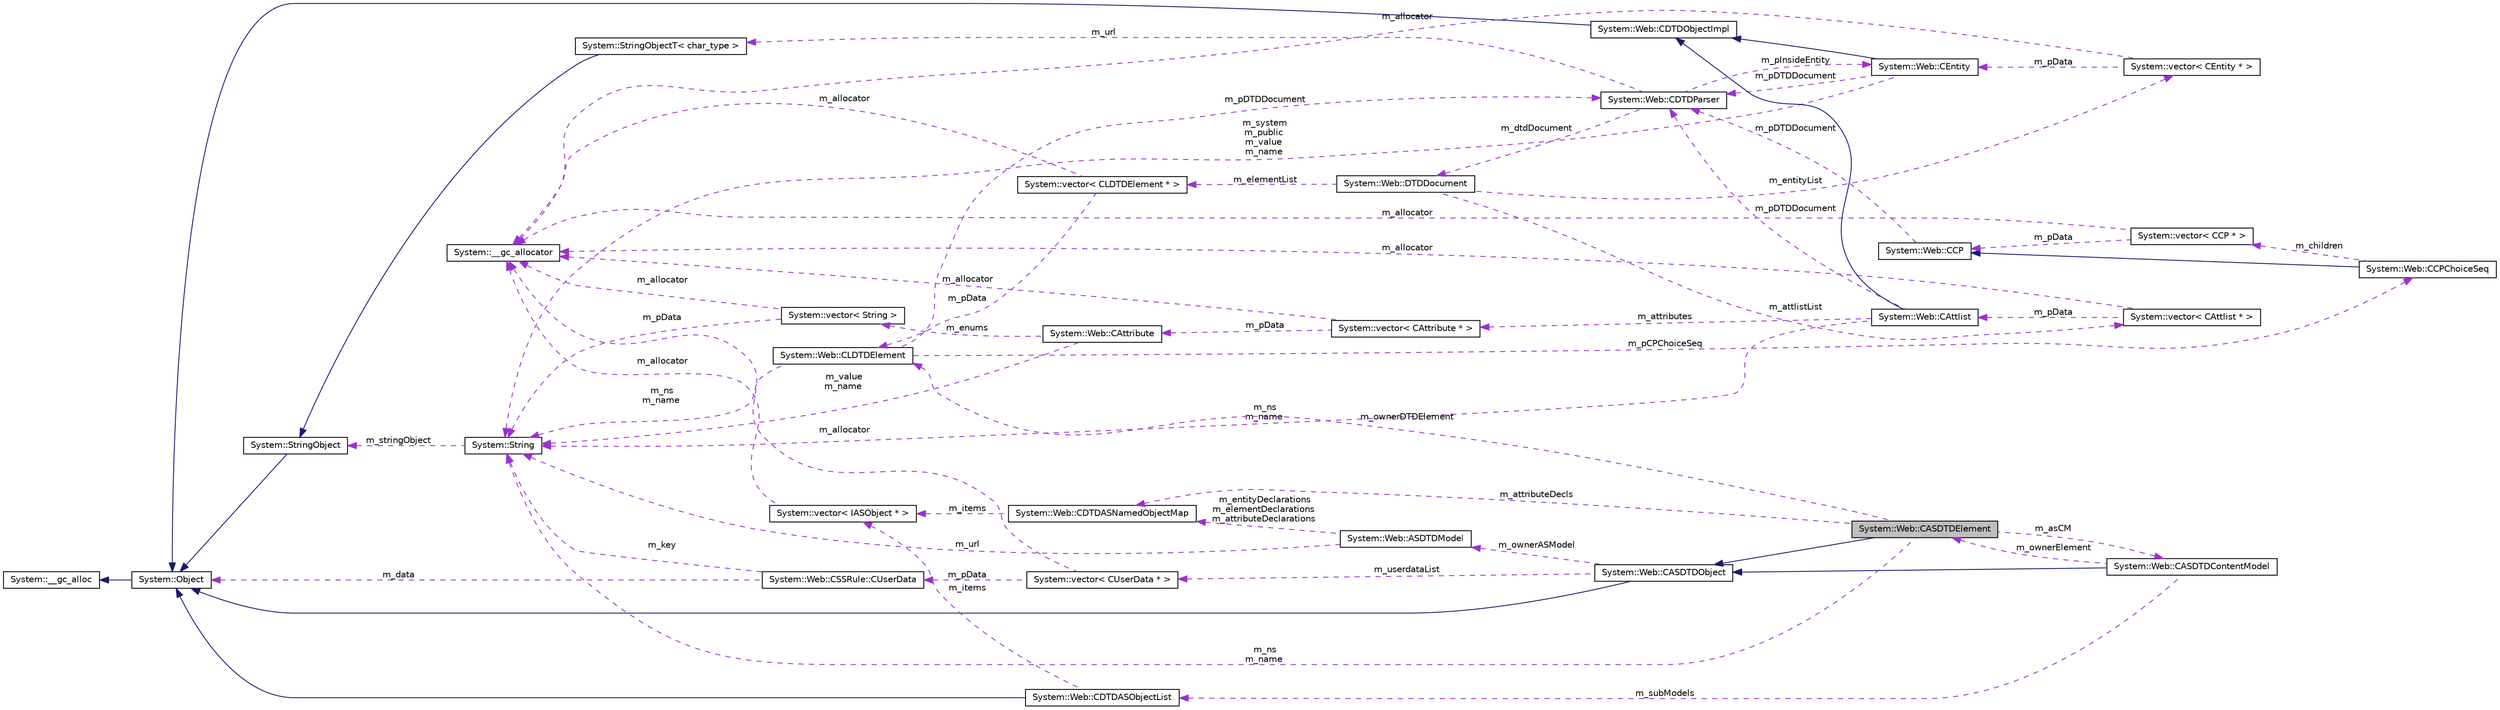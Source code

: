 digraph G
{
  edge [fontname="Helvetica",fontsize="10",labelfontname="Helvetica",labelfontsize="10"];
  node [fontname="Helvetica",fontsize="10",shape=record];
  rankdir="LR";
  Node1 [label="System::Web::CASDTDElement",height=0.2,width=0.4,color="black", fillcolor="grey75", style="filled" fontcolor="black"];
  Node2 -> Node1 [dir="back",color="midnightblue",fontsize="10",style="solid",fontname="Helvetica"];
  Node2 [label="System::Web::CASDTDObject",height=0.2,width=0.4,color="black", fillcolor="white", style="filled",URL="$class_system_1_1_web_1_1_c_a_s_d_t_d_object.html"];
  Node3 -> Node2 [dir="back",color="midnightblue",fontsize="10",style="solid",fontname="Helvetica"];
  Node3 [label="System::Object",height=0.2,width=0.4,color="black", fillcolor="white", style="filled",URL="$class_system_1_1_object.html"];
  Node4 -> Node3 [dir="back",color="midnightblue",fontsize="10",style="solid",fontname="Helvetica"];
  Node4 [label="System::__gc_alloc",height=0.2,width=0.4,color="black", fillcolor="white", style="filled",URL="$class_system_1_1____gc__alloc.html"];
  Node5 -> Node2 [dir="back",color="darkorchid3",fontsize="10",style="dashed",label=" m_ownerASModel" ,fontname="Helvetica"];
  Node5 [label="System::Web::ASDTDModel",height=0.2,width=0.4,color="black", fillcolor="white", style="filled",URL="$class_system_1_1_web_1_1_a_s_d_t_d_model.html"];
  Node6 -> Node5 [dir="back",color="darkorchid3",fontsize="10",style="dashed",label=" m_entityDeclarations\nm_elementDeclarations\nm_attributeDeclarations" ,fontname="Helvetica"];
  Node6 [label="System::Web::CDTDASNamedObjectMap",height=0.2,width=0.4,color="black", fillcolor="white", style="filled",URL="$class_system_1_1_web_1_1_c_d_t_d_a_s_named_object_map.html"];
  Node7 -> Node6 [dir="back",color="darkorchid3",fontsize="10",style="dashed",label=" m_items" ,fontname="Helvetica"];
  Node7 [label="System::vector\< IASObject * \>",height=0.2,width=0.4,color="black", fillcolor="white", style="filled",URL="$class_system_1_1vector.html"];
  Node8 -> Node7 [dir="back",color="darkorchid3",fontsize="10",style="dashed",label=" m_allocator" ,fontname="Helvetica"];
  Node8 [label="System::__gc_allocator",height=0.2,width=0.4,color="black", fillcolor="white", style="filled",URL="$class_system_1_1____gc__allocator.html"];
  Node9 -> Node5 [dir="back",color="darkorchid3",fontsize="10",style="dashed",label=" m_url" ,fontname="Helvetica"];
  Node9 [label="System::String",height=0.2,width=0.4,color="black", fillcolor="white", style="filled",URL="$class_system_1_1_string.html"];
  Node10 -> Node9 [dir="back",color="darkorchid3",fontsize="10",style="dashed",label=" m_stringObject" ,fontname="Helvetica"];
  Node10 [label="System::StringObject",height=0.2,width=0.4,color="black", fillcolor="white", style="filled",URL="$class_system_1_1_string_object.html"];
  Node3 -> Node10 [dir="back",color="midnightblue",fontsize="10",style="solid",fontname="Helvetica"];
  Node11 -> Node2 [dir="back",color="darkorchid3",fontsize="10",style="dashed",label=" m_userdataList" ,fontname="Helvetica"];
  Node11 [label="System::vector\< CUserData * \>",height=0.2,width=0.4,color="black", fillcolor="white", style="filled",URL="$class_system_1_1vector.html"];
  Node8 -> Node11 [dir="back",color="darkorchid3",fontsize="10",style="dashed",label=" m_allocator" ,fontname="Helvetica"];
  Node12 -> Node11 [dir="back",color="darkorchid3",fontsize="10",style="dashed",label=" m_pData" ,fontname="Helvetica"];
  Node12 [label="System::Web::CSSRule::CUserData",height=0.2,width=0.4,color="black", fillcolor="white", style="filled",URL="$class_system_1_1_web_1_1_c_s_s_rule_1_1_c_user_data.html"];
  Node9 -> Node12 [dir="back",color="darkorchid3",fontsize="10",style="dashed",label=" m_key" ,fontname="Helvetica"];
  Node3 -> Node12 [dir="back",color="darkorchid3",fontsize="10",style="dashed",label=" m_data" ,fontname="Helvetica"];
  Node13 -> Node1 [dir="back",color="darkorchid3",fontsize="10",style="dashed",label=" m_asCM" ,fontname="Helvetica"];
  Node13 [label="System::Web::CASDTDContentModel",height=0.2,width=0.4,color="black", fillcolor="white", style="filled",URL="$class_system_1_1_web_1_1_c_a_s_d_t_d_content_model.html"];
  Node2 -> Node13 [dir="back",color="midnightblue",fontsize="10",style="solid",fontname="Helvetica"];
  Node14 -> Node13 [dir="back",color="darkorchid3",fontsize="10",style="dashed",label=" m_subModels" ,fontname="Helvetica"];
  Node14 [label="System::Web::CDTDASObjectList",height=0.2,width=0.4,color="black", fillcolor="white", style="filled",URL="$class_system_1_1_web_1_1_c_d_t_d_a_s_object_list.html"];
  Node3 -> Node14 [dir="back",color="midnightblue",fontsize="10",style="solid",fontname="Helvetica"];
  Node7 -> Node14 [dir="back",color="darkorchid3",fontsize="10",style="dashed",label=" m_items" ,fontname="Helvetica"];
  Node1 -> Node13 [dir="back",color="darkorchid3",fontsize="10",style="dashed",label=" m_ownerElement" ,fontname="Helvetica"];
  Node6 -> Node1 [dir="back",color="darkorchid3",fontsize="10",style="dashed",label=" m_attributeDecls" ,fontname="Helvetica"];
  Node15 -> Node1 [dir="back",color="darkorchid3",fontsize="10",style="dashed",label=" m_ownerDTDElement" ,fontname="Helvetica"];
  Node15 [label="System::Web::CLDTDElement",height=0.2,width=0.4,color="black", fillcolor="white", style="filled",URL="$class_system_1_1_web_1_1_c_l_d_t_d_element.html"];
  Node16 -> Node15 [dir="back",color="darkorchid3",fontsize="10",style="dashed",label=" m_pDTDDocument" ,fontname="Helvetica"];
  Node16 [label="System::Web::CDTDParser",height=0.2,width=0.4,color="black", fillcolor="white", style="filled",URL="$class_system_1_1_web_1_1_c_d_t_d_parser.html"];
  Node17 -> Node16 [dir="back",color="darkorchid3",fontsize="10",style="dashed",label=" m_dtdDocument" ,fontname="Helvetica"];
  Node17 [label="System::Web::DTDDocument",height=0.2,width=0.4,color="black", fillcolor="white", style="filled",URL="$class_system_1_1_web_1_1_d_t_d_document.html"];
  Node18 -> Node17 [dir="back",color="darkorchid3",fontsize="10",style="dashed",label=" m_entityList" ,fontname="Helvetica"];
  Node18 [label="System::vector\< CEntity * \>",height=0.2,width=0.4,color="black", fillcolor="white", style="filled",URL="$class_system_1_1vector.html"];
  Node8 -> Node18 [dir="back",color="darkorchid3",fontsize="10",style="dashed",label=" m_allocator" ,fontname="Helvetica"];
  Node19 -> Node18 [dir="back",color="darkorchid3",fontsize="10",style="dashed",label=" m_pData" ,fontname="Helvetica"];
  Node19 [label="System::Web::CEntity",height=0.2,width=0.4,color="black", fillcolor="white", style="filled",URL="$class_system_1_1_web_1_1_c_entity.html"];
  Node20 -> Node19 [dir="back",color="midnightblue",fontsize="10",style="solid",fontname="Helvetica"];
  Node20 [label="System::Web::CDTDObjectImpl",height=0.2,width=0.4,color="black", fillcolor="white", style="filled",URL="$class_system_1_1_web_1_1_c_d_t_d_object_impl.html"];
  Node3 -> Node20 [dir="back",color="midnightblue",fontsize="10",style="solid",fontname="Helvetica"];
  Node16 -> Node19 [dir="back",color="darkorchid3",fontsize="10",style="dashed",label=" m_pDTDDocument" ,fontname="Helvetica"];
  Node9 -> Node19 [dir="back",color="darkorchid3",fontsize="10",style="dashed",label=" m_system\nm_public\nm_value\nm_name" ,fontname="Helvetica"];
  Node21 -> Node17 [dir="back",color="darkorchid3",fontsize="10",style="dashed",label=" m_elementList" ,fontname="Helvetica"];
  Node21 [label="System::vector\< CLDTDElement * \>",height=0.2,width=0.4,color="black", fillcolor="white", style="filled",URL="$class_system_1_1vector.html"];
  Node8 -> Node21 [dir="back",color="darkorchid3",fontsize="10",style="dashed",label=" m_allocator" ,fontname="Helvetica"];
  Node15 -> Node21 [dir="back",color="darkorchid3",fontsize="10",style="dashed",label=" m_pData" ,fontname="Helvetica"];
  Node22 -> Node17 [dir="back",color="darkorchid3",fontsize="10",style="dashed",label=" m_attlistList" ,fontname="Helvetica"];
  Node22 [label="System::vector\< CAttlist * \>",height=0.2,width=0.4,color="black", fillcolor="white", style="filled",URL="$class_system_1_1vector.html"];
  Node8 -> Node22 [dir="back",color="darkorchid3",fontsize="10",style="dashed",label=" m_allocator" ,fontname="Helvetica"];
  Node23 -> Node22 [dir="back",color="darkorchid3",fontsize="10",style="dashed",label=" m_pData" ,fontname="Helvetica"];
  Node23 [label="System::Web::CAttlist",height=0.2,width=0.4,color="black", fillcolor="white", style="filled",URL="$class_system_1_1_web_1_1_c_attlist.html"];
  Node20 -> Node23 [dir="back",color="midnightblue",fontsize="10",style="solid",fontname="Helvetica"];
  Node16 -> Node23 [dir="back",color="darkorchid3",fontsize="10",style="dashed",label=" m_pDTDDocument" ,fontname="Helvetica"];
  Node9 -> Node23 [dir="back",color="darkorchid3",fontsize="10",style="dashed",label=" m_ns\nm_name" ,fontname="Helvetica"];
  Node24 -> Node23 [dir="back",color="darkorchid3",fontsize="10",style="dashed",label=" m_attributes" ,fontname="Helvetica"];
  Node24 [label="System::vector\< CAttribute * \>",height=0.2,width=0.4,color="black", fillcolor="white", style="filled",URL="$class_system_1_1vector.html"];
  Node8 -> Node24 [dir="back",color="darkorchid3",fontsize="10",style="dashed",label=" m_allocator" ,fontname="Helvetica"];
  Node25 -> Node24 [dir="back",color="darkorchid3",fontsize="10",style="dashed",label=" m_pData" ,fontname="Helvetica"];
  Node25 [label="System::Web::CAttribute",height=0.2,width=0.4,color="black", fillcolor="white", style="filled",URL="$class_system_1_1_web_1_1_c_attribute.html"];
  Node9 -> Node25 [dir="back",color="darkorchid3",fontsize="10",style="dashed",label=" m_value\nm_name" ,fontname="Helvetica"];
  Node26 -> Node25 [dir="back",color="darkorchid3",fontsize="10",style="dashed",label=" m_enums" ,fontname="Helvetica"];
  Node26 [label="System::vector\< String \>",height=0.2,width=0.4,color="black", fillcolor="white", style="filled",URL="$class_system_1_1vector.html"];
  Node8 -> Node26 [dir="back",color="darkorchid3",fontsize="10",style="dashed",label=" m_allocator" ,fontname="Helvetica"];
  Node9 -> Node26 [dir="back",color="darkorchid3",fontsize="10",style="dashed",label=" m_pData" ,fontname="Helvetica"];
  Node19 -> Node16 [dir="back",color="darkorchid3",fontsize="10",style="dashed",label=" m_pInsideEntity" ,fontname="Helvetica"];
  Node27 -> Node16 [dir="back",color="darkorchid3",fontsize="10",style="dashed",label=" m_url" ,fontname="Helvetica"];
  Node27 [label="System::StringObjectT\< char_type \>",height=0.2,width=0.4,color="black", fillcolor="white", style="filled",URL="$class_system_1_1_string_object_t.html"];
  Node10 -> Node27 [dir="back",color="midnightblue",fontsize="10",style="solid",fontname="Helvetica"];
  Node9 -> Node15 [dir="back",color="darkorchid3",fontsize="10",style="dashed",label=" m_ns\nm_name" ,fontname="Helvetica"];
  Node28 -> Node15 [dir="back",color="darkorchid3",fontsize="10",style="dashed",label=" m_pCPChoiceSeq" ,fontname="Helvetica"];
  Node28 [label="System::Web::CCPChoiceSeq",height=0.2,width=0.4,color="black", fillcolor="white", style="filled",URL="$class_system_1_1_web_1_1_c_c_p_choice_seq.html"];
  Node29 -> Node28 [dir="back",color="midnightblue",fontsize="10",style="solid",fontname="Helvetica"];
  Node29 [label="System::Web::CCP",height=0.2,width=0.4,color="black", fillcolor="white", style="filled",URL="$class_system_1_1_web_1_1_c_c_p.html"];
  Node16 -> Node29 [dir="back",color="darkorchid3",fontsize="10",style="dashed",label=" m_pDTDDocument" ,fontname="Helvetica"];
  Node30 -> Node28 [dir="back",color="darkorchid3",fontsize="10",style="dashed",label=" m_children" ,fontname="Helvetica"];
  Node30 [label="System::vector\< CCP * \>",height=0.2,width=0.4,color="black", fillcolor="white", style="filled",URL="$class_system_1_1vector.html"];
  Node29 -> Node30 [dir="back",color="darkorchid3",fontsize="10",style="dashed",label=" m_pData" ,fontname="Helvetica"];
  Node8 -> Node30 [dir="back",color="darkorchid3",fontsize="10",style="dashed",label=" m_allocator" ,fontname="Helvetica"];
  Node9 -> Node1 [dir="back",color="darkorchid3",fontsize="10",style="dashed",label=" m_ns\nm_name" ,fontname="Helvetica"];
}
